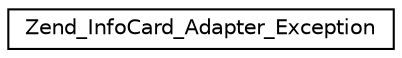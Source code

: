 digraph G
{
  edge [fontname="Helvetica",fontsize="10",labelfontname="Helvetica",labelfontsize="10"];
  node [fontname="Helvetica",fontsize="10",shape=record];
  rankdir="LR";
  Node1 [label="Zend_InfoCard_Adapter_Exception",height=0.2,width=0.4,color="black", fillcolor="white", style="filled",URL="$class_zend___info_card___adapter___exception.html"];
}
